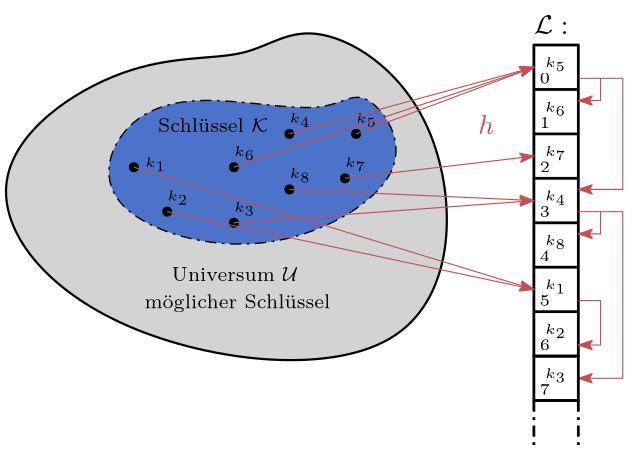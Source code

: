 <?xml version="1.0"?>
<!DOCTYPE ipe SYSTEM "ipe.dtd">
<ipe version="70218" creator="Ipe 7.2.24">
<info created="D:20210624001852" modified="D:20230901152135"/>
<ipestyle name="basic">
<symbol name="arrow/arc(spx)">
<path stroke="sym-stroke" fill="sym-stroke" pen="sym-pen">
0 0 m
-1 0.333 l
-1 -0.333 l
h
</path>
</symbol>
<symbol name="arrow/farc(spx)">
<path stroke="sym-stroke" fill="white" pen="sym-pen">
0 0 m
-1 0.333 l
-1 -0.333 l
h
</path>
</symbol>
<symbol name="arrow/ptarc(spx)">
<path stroke="sym-stroke" fill="sym-stroke" pen="sym-pen">
0 0 m
-1 0.333 l
-0.8 0 l
-1 -0.333 l
h
</path>
</symbol>
<symbol name="arrow/fptarc(spx)">
<path stroke="sym-stroke" fill="white" pen="sym-pen">
0 0 m
-1 0.333 l
-0.8 0 l
-1 -0.333 l
h
</path>
</symbol>
<symbol name="mark/circle(sx)" transformations="translations">
<path fill="sym-stroke">
0.6 0 0 0.6 0 0 e
0.4 0 0 0.4 0 0 e
</path>
</symbol>
<symbol name="mark/disk(sx)" transformations="translations">
<path fill="sym-stroke">
0.6 0 0 0.6 0 0 e
</path>
</symbol>
<symbol name="mark/fdisk(sfx)" transformations="translations">
<group>
<path fill="sym-fill">
0.5 0 0 0.5 0 0 e
</path>
<path fill="sym-stroke" fillrule="eofill">
0.6 0 0 0.6 0 0 e
0.4 0 0 0.4 0 0 e
</path>
</group>
</symbol>
<symbol name="mark/box(sx)" transformations="translations">
<path fill="sym-stroke" fillrule="eofill">
-0.6 -0.6 m
0.6 -0.6 l
0.6 0.6 l
-0.6 0.6 l
h
-0.4 -0.4 m
0.4 -0.4 l
0.4 0.4 l
-0.4 0.4 l
h
</path>
</symbol>
<symbol name="mark/square(sx)" transformations="translations">
<path fill="sym-stroke">
-0.6 -0.6 m
0.6 -0.6 l
0.6 0.6 l
-0.6 0.6 l
h
</path>
</symbol>
<symbol name="mark/fsquare(sfx)" transformations="translations">
<group>
<path fill="sym-fill">
-0.5 -0.5 m
0.5 -0.5 l
0.5 0.5 l
-0.5 0.5 l
h
</path>
<path fill="sym-stroke" fillrule="eofill">
-0.6 -0.6 m
0.6 -0.6 l
0.6 0.6 l
-0.6 0.6 l
h
-0.4 -0.4 m
0.4 -0.4 l
0.4 0.4 l
-0.4 0.4 l
h
</path>
</group>
</symbol>
<symbol name="mark/cross(sx)" transformations="translations">
<group>
<path fill="sym-stroke">
-0.43 -0.57 m
0.57 0.43 l
0.43 0.57 l
-0.57 -0.43 l
h
</path>
<path fill="sym-stroke">
-0.43 0.57 m
0.57 -0.43 l
0.43 -0.57 l
-0.57 0.43 l
h
</path>
</group>
</symbol>
<symbol name="arrow/fnormal(spx)">
<path stroke="sym-stroke" fill="white" pen="sym-pen">
0 0 m
-1 0.333 l
-1 -0.333 l
h
</path>
</symbol>
<symbol name="arrow/pointed(spx)">
<path stroke="sym-stroke" fill="sym-stroke" pen="sym-pen">
0 0 m
-1 0.333 l
-0.8 0 l
-1 -0.333 l
h
</path>
</symbol>
<symbol name="arrow/fpointed(spx)">
<path stroke="sym-stroke" fill="white" pen="sym-pen">
0 0 m
-1 0.333 l
-0.8 0 l
-1 -0.333 l
h
</path>
</symbol>
<symbol name="arrow/linear(spx)">
<path stroke="sym-stroke" pen="sym-pen">
-1 0.333 m
0 0 l
-1 -0.333 l
</path>
</symbol>
<symbol name="arrow/fdouble(spx)">
<path stroke="sym-stroke" fill="white" pen="sym-pen">
0 0 m
-1 0.333 l
-1 -0.333 l
h
-1 0 m
-2 0.333 l
-2 -0.333 l
h
</path>
</symbol>
<symbol name="arrow/double(spx)">
<path stroke="sym-stroke" fill="sym-stroke" pen="sym-pen">
0 0 m
-1 0.333 l
-1 -0.333 l
h
-1 0 m
-2 0.333 l
-2 -0.333 l
h
</path>
</symbol>
<anglesize name="22.5 deg" value="22.5"/>
<anglesize name="30 deg" value="30"/>
<anglesize name="45 deg" value="45"/>
<anglesize name="60 deg" value="60"/>
<anglesize name="90 deg" value="90"/>
<arrowsize name="large" value="10"/>
<arrowsize name="small" value="5"/>
<arrowsize name="tiny" value="3"/>
<color name="blue" value="0 0 1"/>
<color name="brown" value="0.647 0.165 0.165"/>
<color name="darkblue" value="0 0 0.545"/>
<color name="darkcyan" value="0 0.545 0.545"/>
<color name="darkgray" value="0.663"/>
<color name="darkgreen" value="0 0.392 0"/>
<color name="darkmagenta" value="0.545 0 0.545"/>
<color name="darkorange" value="1 0.549 0"/>
<color name="darkred" value="0.545 0 0"/>
<color name="gold" value="1 0.843 0"/>
<color name="gray" value="0.745"/>
<color name="green" value="0 1 0"/>
<color name="lightblue" value="0.678 0.847 0.902"/>
<color name="lightcyan" value="0.878 1 1"/>
<color name="lightgray" value="0.827"/>
<color name="lightgreen" value="0.565 0.933 0.565"/>
<color name="lightyellow" value="1 1 0.878"/>
<color name="navy" value="0 0 0.502"/>
<color name="orange" value="1 0.647 0"/>
<color name="pink" value="1 0.753 0.796"/>
<color name="purple" value="0.627 0.125 0.941"/>
<color name="red" value="1 0 0"/>
<color name="sbblue" value="0.298 0.447 0.79"/>
<color name="sbgreen" value="0.333 0.658 0.407"/>
<color name="sborange" value="0.866 0.517 0.321"/>
<color name="sbpurple" value="0.505 0.447 0.698"/>
<color name="sbred" value="0.768 0.305 0.321"/>
<color name="seagreen" value="0.18 0.545 0.341"/>
<color name="turquoise" value="0.251 0.878 0.816"/>
<color name="verydarkgray" value="0.4"/>
<color name="violet" value="0.933 0.51 0.933"/>
<color name="yellow" value="1 1 0"/>
<dashstyle name="dash dot dotted" value="[4 2 1 2 1 2] 0"/>
<dashstyle name="dash dotted" value="[4 2 1 2] 0"/>
<dashstyle name="dashed" value="[4] 0"/>
<dashstyle name="dotted" value="[1 3] 0"/>
<gridsize name="10 pts (~3.5 mm)" value="10"/>
<gridsize name="14 pts (~5 mm)" value="14"/>
<gridsize name="16 pts (~6 mm)" value="16"/>
<gridsize name="20 pts (~7 mm)" value="20"/>
<gridsize name="28 pts (~10 mm)" value="28"/>
<gridsize name="32 pts (~12 mm)" value="32"/>
<gridsize name="4 pts" value="4"/>
<gridsize name="56 pts (~20 mm)" value="56"/>
<gridsize name="8 pts (~3 mm)" value="8"/>
<opacity name="10%" value="0.1"/>
<opacity name="30%" value="0.3"/>
<opacity name="50%" value="0.5"/>
<opacity name="75%" value="0.75"/>
<pen name="fat" value="1.2"/>
<pen name="heavier" value="0.8"/>
<pen name="ultrafat" value="2"/>
<symbolsize name="large" value="5"/>
<symbolsize name="small" value="2"/>
<symbolsize name="tiny" value="1.1"/>
<textsize name="Huge" value="\Huge"/>
<textsize name="LARGE" value="\LARGE"/>
<textsize name="Large" value="\Large"/>
<textsize name="footnote" value="\footnotesize"/>
<textsize name="huge" value="\huge"/>
<textsize name="large" value="\large"/>
<textsize name="small" value="\small"/>
<textsize name="tiny" value="\tiny"/>
<textstyle name="center" begin="\begin{center}" end="\end{center}"/>
<textstyle name="item" begin="\begin{itemize}\item{}" end="\end{itemize}"/>
<textstyle name="itemize" begin="\begin{itemize}" end="\end{itemize}"/>
<tiling name="falling" angle="-60" step="4" width="1"/>
<tiling name="rising" angle="30" step="4" width="1"/>
</ipestyle>
<page>
<layer name="alpha"/>
<view layers="alpha" active="alpha"/>
<path layer="alpha" fill="white">
260 832 m
260 668 l
32 668 l
32 832 l
h
</path>
<text matrix="1 0 0 1 192 104" transformations="translations" pos="32 716" stroke="black" type="label" width="12.406" height="6.808" depth="0" valign="baseline" style="math">\mathcal{L}:</text>
<path matrix="1.21953 0 0 1.21953 -23.5162 -176.308" stroke="black" fill="lightgray" pen="0.8">
120 808
84 812
32 776
72 724
180 712
180 796
136 824 u
</path>
<path matrix="1.21953 0 0 1.21953 -23.5162 -176.308" stroke="black" fill="sbblue" dash="dash dotted" pen="0.5">
104 800
80 792
72 764
124 748
172 776
152 804
144 792 u
</path>
<path matrix="1 0 0 1 176 16" stroke="black" pen="1">
48 800 m
48 688 l
64 688 l
64 800 l
h
</path>
<path matrix="1 0 0 1 176 16" stroke="black" pen="1">
48 784 m
64 784 l
</path>
<path matrix="1 0 0 1 176 16" stroke="black" pen="1">
48 768 m
64 768 l
</path>
<path matrix="1 0 0 1 176 16" stroke="black" pen="1">
48 752 m
64 752 l
</path>
<path matrix="1 0 0 1 176 16" stroke="black" pen="1">
48 736 m
64 736 l
</path>
<path matrix="1 0 0 1 176 16" stroke="black" pen="1">
48 720 m
64 720 l
</path>
<path matrix="1 0 0 1 176 16" stroke="black" pen="1">
48 704 m
64 704 l
</path>
<text matrix="1 0 0 1 190.083 14.1041" transformations="translations" pos="36 788" stroke="black" type="label" width="3.653" height="3.852" depth="0" valign="baseline" size="6">0</text>
<text matrix="1 0 0 1 190.083 -1.8959" transformations="translations" pos="36 788" stroke="black" type="label" width="3.653" height="3.852" depth="0" valign="baseline" size="6">1</text>
<text matrix="1 0 0 1 190.083 -17.8959" transformations="translations" pos="36 788" stroke="black" type="label" width="3.653" height="3.852" depth="0" valign="baseline" size="6">2</text>
<text matrix="1 0 0 1 190.083 -33.8959" transformations="translations" pos="36 788" stroke="black" type="label" width="3.653" height="3.852" depth="0" valign="baseline" size="6">3</text>
<text matrix="1 0 0 1 190.083 -49.8959" transformations="translations" pos="36 788" stroke="black" type="label" width="3.653" height="3.852" depth="0" valign="baseline" size="6">4</text>
<text matrix="1 0 0 1 190.083 -65.8959" transformations="translations" pos="36 788" stroke="black" type="label" width="3.653" height="3.852" depth="0" valign="baseline" size="6">5</text>
<text matrix="1 0 0 1 190.083 -81.8959" transformations="translations" pos="36 788" stroke="black" type="label" width="3.653" height="3.852" depth="0" valign="baseline" size="6">6</text>
<text matrix="1.21953 0 0 1.21953 -23.5162 -176.308" transformations="translations" pos="96 744" stroke="black" type="label" width="48.342" height="4.765" depth="0" valign="baseline" size="7">Universum $\mathcal{U}$ </text>
<text matrix="1.21953 0 0 1.21953 -52.785 -176.308" transformations="translations" pos="112 736" stroke="black" type="label" width="66.96" height="4.849" depth="1.35" valign="baseline" size="7">m\&quot;oglicher Schl\&quot;ussel</text>
<text matrix="1.21953 0 0 1.21953 -43.0287 -151.918" transformations="translations" pos="108 768" stroke="black" type="label" width="42.351" height="4.843" depth="0" valign="baseline" size="7">Schl\&quot;ussel $\mathcal{K}$ </text>
<use name="mark/disk(sx)" pos="80 772" size="normal" stroke="black"/>
<use name="mark/disk(sx)" pos="92 756" size="normal" stroke="black"/>
<use matrix="1 0 0 1 -4 8" name="mark/disk(sx)" pos="140 756" size="normal" stroke="black"/>
<use name="mark/disk(sx)" pos="116 772" size="normal" stroke="black"/>
<use name="mark/disk(sx)" pos="160 784" size="normal" stroke="black"/>
<use name="mark/disk(sx)" pos="156 768" size="normal" stroke="black"/>
<use name="mark/disk(sx)" pos="136 784" size="normal" stroke="black"/>
<use name="mark/disk(sx)" pos="116 752" size="normal" stroke="black"/>
<text transformations="translations" pos="84 772" stroke="black" type="label" width="7.665" height="3.464" depth="1.49" valign="baseline" size="5" style="math">k_1</text>
<text matrix="1 0 0 1 8 -12" transformations="translations" pos="84 772" stroke="black" type="label" width="7.665" height="3.464" depth="1.49" valign="baseline" size="5" style="math">k_2</text>
<text matrix="1 0 0 1 32 -16" transformations="translations" pos="84 772" stroke="black" type="label" width="7.665" height="3.464" depth="1.49" valign="baseline" size="5" style="math">k_3</text>
<text matrix="1 0 0 1 32 4" transformations="translations" pos="84 772" stroke="black" type="label" width="7.665" height="3.464" depth="1.49" valign="baseline" size="5" style="math">k_6</text>
<text matrix="1 0 0 1 52 16" transformations="translations" pos="84 772" stroke="black" type="label" width="7.665" height="3.464" depth="1.49" valign="baseline" size="5" style="math">k_4</text>
<text matrix="1 0 0 1 76 16" transformations="translations" pos="84 772" stroke="black" type="label" width="7.665" height="3.464" depth="1.49" valign="baseline" size="5" style="math">k_5</text>
<text matrix="1 0 0 1 72 0" transformations="translations" pos="84 772" stroke="black" type="label" width="7.665" height="3.464" depth="1.49" valign="baseline" size="5" style="math">k_7</text>
<text matrix="1 0 0 1 52 -4" transformations="translations" pos="84 772" stroke="black" type="label" width="7.665" height="3.464" depth="1.49" valign="baseline" size="5" style="math">k_8</text>
<path stroke="sbred" arrow="ptarc/small">
160 784 m
224 808 l
</path>
<path stroke="sbred" arrow="ptarc/small">
136 784 m
224 808 l
</path>
<path stroke="sbred" arrow="ptarc/small">
116 772 m
224 808 l
</path>
<path stroke="sbred" arrow="ptarc/small">
80 772 m
224 728 l
</path>
<path stroke="sbred" arrow="ptarc/small">
92 756 m
224 728 l
</path>
<path stroke="sbred" arrow="ptarc/small">
116 752 m
224 760 l
</path>
<path stroke="sbred" arrow="ptarc/small">
156 768 m
224 776 l
</path>
<path stroke="sbred" arrow="ptarc/small">
136 764 m
224 760 l
</path>
<text matrix="1 0 0 1 12 -24" transformations="translations" pos="192 808" stroke="sbred" type="label" width="5.74" height="6.918" depth="0" valign="baseline" style="math">h</text>
<path stroke="black" pen="1">
224 688 m
240 688 l
</path>
<text matrix="1 0 0 1 190.083 -97.8959" transformations="translations" pos="36 788" stroke="black" type="label" width="3.653" height="3.852" depth="0" valign="baseline" size="6">7</text>
<text matrix="1 0 0 1 144 36" transformations="translations" pos="84 772" stroke="black" type="label" width="7.665" height="3.464" depth="1.49" valign="baseline" size="5" style="math">k_5</text>
<text matrix="1 0 0 1 144 20" transformations="translations" pos="84 772" stroke="black" type="label" width="7.665" height="3.464" depth="1.49" valign="baseline" size="5" style="math">k_6</text>
<text matrix="1 0 0 1 144 4" transformations="translations" pos="84 772" stroke="black" type="label" width="7.665" height="3.464" depth="1.49" valign="baseline" size="5" style="math">k_7</text>
<text matrix="1 0 0 1 144 -12" transformations="translations" pos="84 772" stroke="black" type="label" width="7.665" height="3.464" depth="1.49" valign="baseline" size="5" style="math">k_4</text>
<text matrix="1 0 0 1 144 -28" transformations="translations" pos="84 772" stroke="black" type="label" width="7.665" height="3.464" depth="1.49" valign="baseline" size="5" style="math">k_8</text>
<path stroke="sbred" arrow="ptarc/small">
240 756 m
248 756 l
248 748 l
240 748 l
</path>
<text matrix="1 0 0 1 144 -44" transformations="translations" pos="84 772" stroke="black" type="label" width="7.665" height="3.464" depth="1.49" valign="baseline" size="5" style="math">k_1</text>
<text matrix="1 0 0 1 144 -60" transformations="translations" pos="84 772" stroke="black" type="label" width="7.665" height="3.464" depth="1.49" valign="baseline" size="5" style="math">k_2</text>
<text matrix="1 0 0 1 144 -76" transformations="translations" pos="84 772" stroke="black" type="label" width="7.665" height="3.464" depth="1.49" valign="baseline" size="5" style="math">k_3</text>
<path stroke="sbred" arrow="ptarc/small">
240 804 m
248 804 l
248 796 l
240 796 l
</path>
<path stroke="sbred" arrow="ptarc/small">
248 804 m
256 804 l
256 764 l
240 764 l
</path>
<path stroke="sbred" arrow="ptarc/small">
240 724 m
248 724 l
248 708 l
240 708 l
</path>
<path stroke="sbred" arrow="ptarc/small">
248 756 m
256 756 l
256 696 l
240 696 l
</path>
<path stroke="black" pen="1">
224 704 m
224 688 l
240 688 l
240 704 l
h
</path>
<path stroke="black" dash="dash dotted" pen="1">
240 688 m
240 672 l
</path>
<path stroke="black" dash="dash dotted" pen="1">
224 688 m
224 672 l
</path>
</page>
</ipe>
